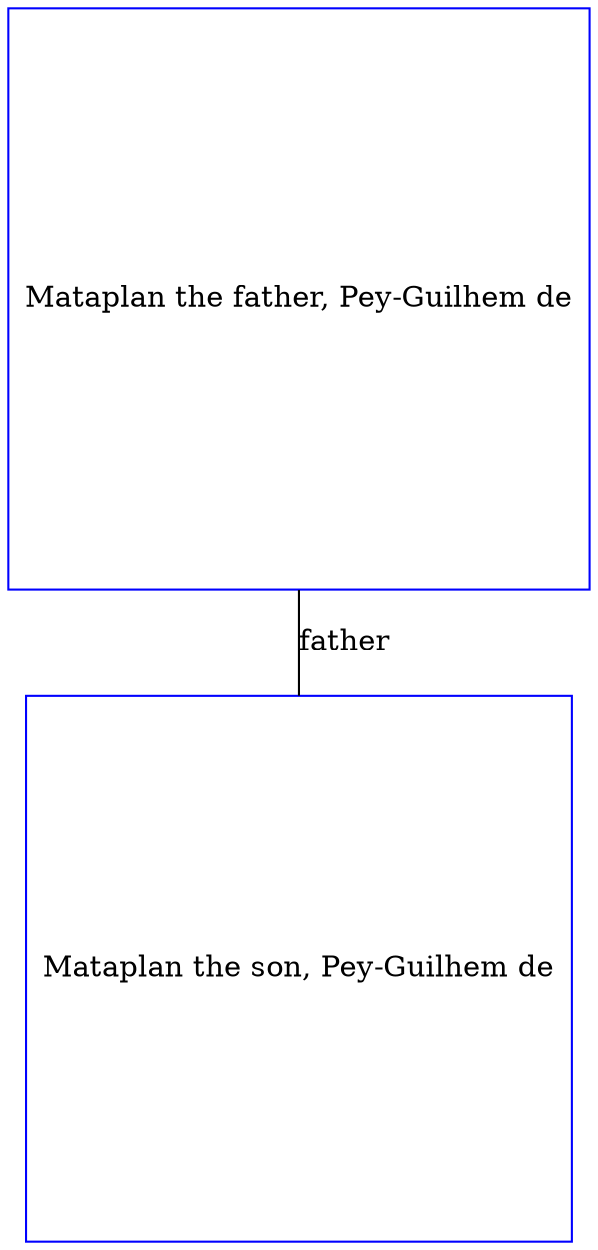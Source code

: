 digraph D {
    edge [dir=none];    node [shape=box];    "025494"   [label="Mataplan the son, Pey-Guilhem de", shape=box, regular=1, color="blue"] ;
"025493"   [label="Mataplan the father, Pey-Guilhem de", shape=box, regular=1, color="blue"] ;
025493->025494 [label="father",arrowsize=0.0]; 
}